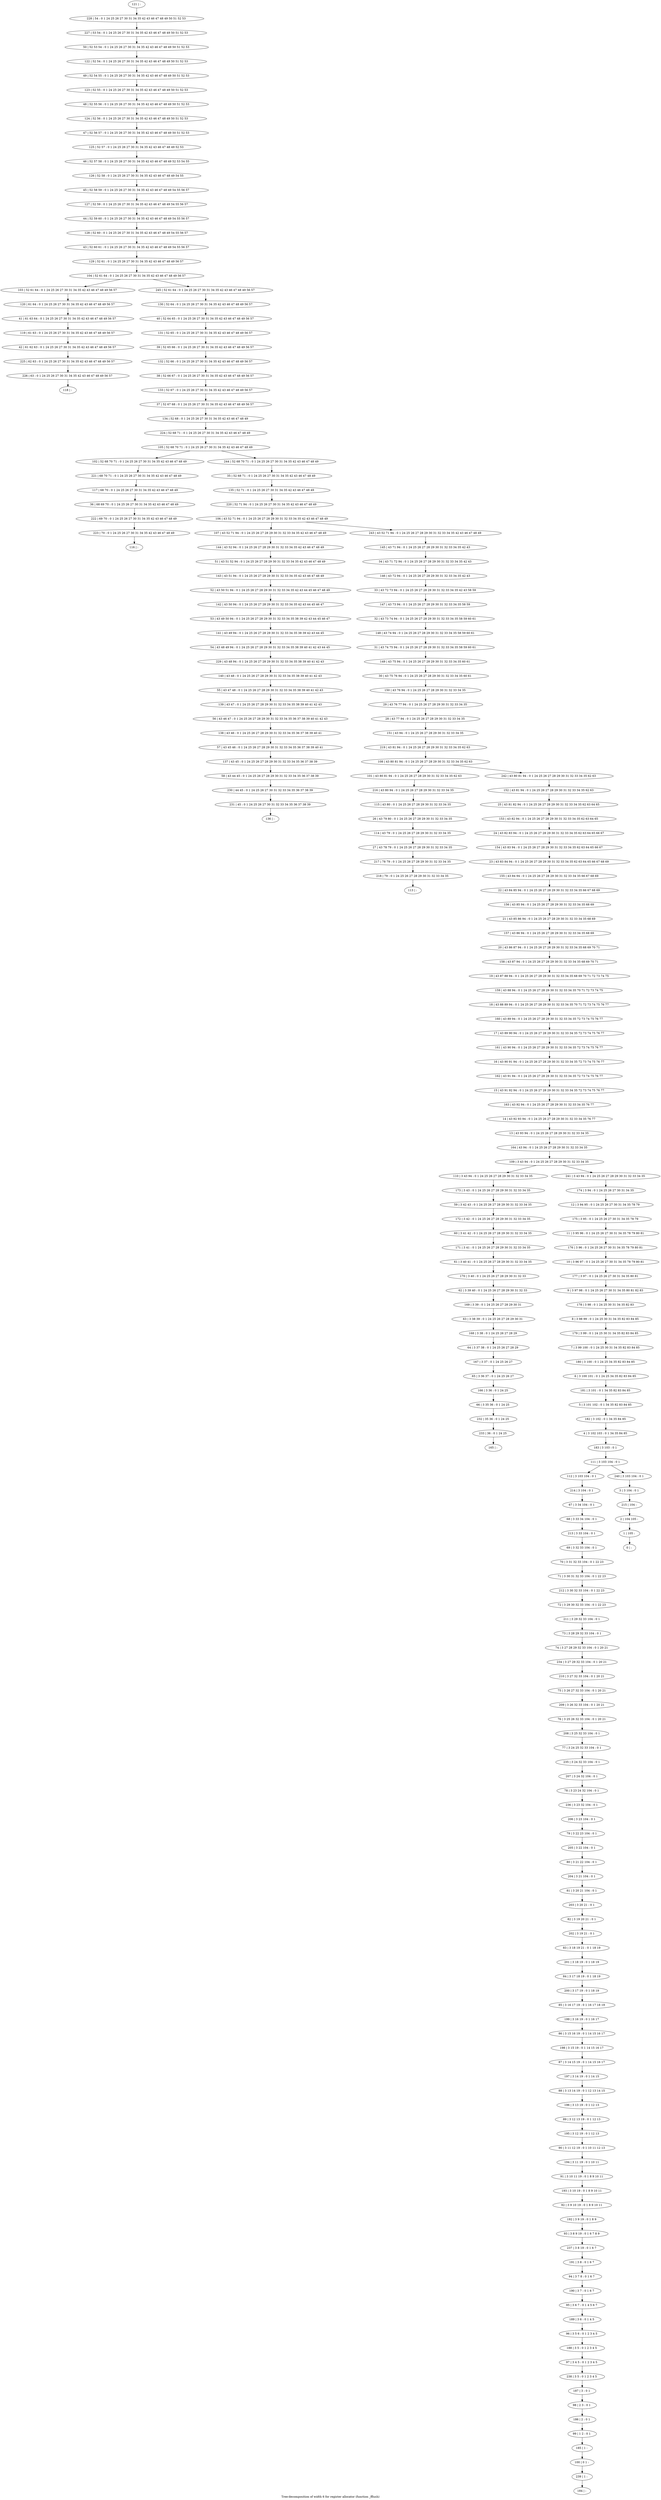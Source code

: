 digraph G {
graph [label="Tree-decomposition of width 6 for register allocator (function _fflush)"]
0[label="0 | : "];
1[label="1 | 105 : "];
2[label="2 | 104 105 : "];
3[label="3 | 3 104 : 0 1 "];
4[label="4 | 3 102 103 : 0 1 34 35 84 85 "];
5[label="5 | 3 101 102 : 0 1 34 35 82 83 84 85 "];
6[label="6 | 3 100 101 : 0 1 24 25 34 35 82 83 84 85 "];
7[label="7 | 3 99 100 : 0 1 24 25 30 31 34 35 82 83 84 85 "];
8[label="8 | 3 98 99 : 0 1 24 25 30 31 34 35 82 83 84 85 "];
9[label="9 | 3 97 98 : 0 1 24 25 26 27 30 31 34 35 80 81 82 83 "];
10[label="10 | 3 96 97 : 0 1 24 25 26 27 30 31 34 35 78 79 80 81 "];
11[label="11 | 3 95 96 : 0 1 24 25 26 27 30 31 34 35 78 79 80 81 "];
12[label="12 | 3 94 95 : 0 1 24 25 26 27 30 31 34 35 78 79 "];
13[label="13 | 43 93 94 : 0 1 24 25 26 27 28 29 30 31 32 33 34 35 "];
14[label="14 | 43 92 93 94 : 0 1 24 25 26 27 28 29 30 31 32 33 34 35 76 77 "];
15[label="15 | 43 91 92 94 : 0 1 24 25 26 27 28 29 30 31 32 33 34 35 72 73 74 75 76 77 "];
16[label="16 | 43 90 91 94 : 0 1 24 25 26 27 28 29 30 31 32 33 34 35 72 73 74 75 76 77 "];
17[label="17 | 43 89 90 94 : 0 1 24 25 26 27 28 29 30 31 32 33 34 35 72 73 74 75 76 77 "];
18[label="18 | 43 88 89 94 : 0 1 24 25 26 27 28 29 30 31 32 33 34 35 70 71 72 73 74 75 76 77 "];
19[label="19 | 43 87 88 94 : 0 1 24 25 26 27 28 29 30 31 32 33 34 35 68 69 70 71 72 73 74 75 "];
20[label="20 | 43 86 87 94 : 0 1 24 25 26 27 28 29 30 31 32 33 34 35 68 69 70 71 "];
21[label="21 | 43 85 86 94 : 0 1 24 25 26 27 28 29 30 31 32 33 34 35 68 69 "];
22[label="22 | 43 84 85 94 : 0 1 24 25 26 27 28 29 30 31 32 33 34 35 66 67 68 69 "];
23[label="23 | 43 83 84 94 : 0 1 24 25 26 27 28 29 30 31 32 33 34 35 62 63 64 65 66 67 68 69 "];
24[label="24 | 43 82 83 94 : 0 1 24 25 26 27 28 29 30 31 32 33 34 35 62 63 64 65 66 67 "];
25[label="25 | 43 81 82 94 : 0 1 24 25 26 27 28 29 30 31 32 33 34 35 62 63 64 65 "];
26[label="26 | 43 79 80 : 0 1 24 25 26 27 28 29 30 31 32 33 34 35 "];
27[label="27 | 43 78 79 : 0 1 24 25 26 27 28 29 30 31 32 33 34 35 "];
28[label="28 | 43 77 94 : 0 1 24 25 26 27 28 29 30 31 32 33 34 35 "];
29[label="29 | 43 76 77 94 : 0 1 24 25 26 27 28 29 30 31 32 33 34 35 "];
30[label="30 | 43 75 76 94 : 0 1 24 25 26 27 28 29 30 31 32 33 34 35 60 61 "];
31[label="31 | 43 74 75 94 : 0 1 24 25 26 27 28 29 30 31 32 33 34 35 58 59 60 61 "];
32[label="32 | 43 73 74 94 : 0 1 24 25 26 27 28 29 30 31 32 33 34 35 58 59 60 61 "];
33[label="33 | 43 72 73 94 : 0 1 24 25 26 27 28 29 30 31 32 33 34 35 42 43 58 59 "];
34[label="34 | 43 71 72 94 : 0 1 24 25 26 27 28 29 30 31 32 33 34 35 42 43 "];
35[label="35 | 52 68 71 : 0 1 24 25 26 27 30 31 34 35 42 43 46 47 48 49 "];
36[label="36 | 68 69 70 : 0 1 24 25 26 27 30 31 34 35 42 43 46 47 48 49 "];
37[label="37 | 52 67 68 : 0 1 24 25 26 27 30 31 34 35 42 43 46 47 48 49 56 57 "];
38[label="38 | 52 66 67 : 0 1 24 25 26 27 30 31 34 35 42 43 46 47 48 49 56 57 "];
39[label="39 | 52 65 66 : 0 1 24 25 26 27 30 31 34 35 42 43 46 47 48 49 56 57 "];
40[label="40 | 52 64 65 : 0 1 24 25 26 27 30 31 34 35 42 43 46 47 48 49 56 57 "];
41[label="41 | 61 63 64 : 0 1 24 25 26 27 30 31 34 35 42 43 46 47 48 49 56 57 "];
42[label="42 | 61 62 63 : 0 1 24 25 26 27 30 31 34 35 42 43 46 47 48 49 56 57 "];
43[label="43 | 52 60 61 : 0 1 24 25 26 27 30 31 34 35 42 43 46 47 48 49 54 55 56 57 "];
44[label="44 | 52 59 60 : 0 1 24 25 26 27 30 31 34 35 42 43 46 47 48 49 54 55 56 57 "];
45[label="45 | 52 58 59 : 0 1 24 25 26 27 30 31 34 35 42 43 46 47 48 49 54 55 56 57 "];
46[label="46 | 52 57 58 : 0 1 24 25 26 27 30 31 34 35 42 43 46 47 48 49 52 53 54 55 "];
47[label="47 | 52 56 57 : 0 1 24 25 26 27 30 31 34 35 42 43 46 47 48 49 50 51 52 53 "];
48[label="48 | 52 55 56 : 0 1 24 25 26 27 30 31 34 35 42 43 46 47 48 49 50 51 52 53 "];
49[label="49 | 52 54 55 : 0 1 24 25 26 27 30 31 34 35 42 43 46 47 48 49 50 51 52 53 "];
50[label="50 | 52 53 54 : 0 1 24 25 26 27 30 31 34 35 42 43 46 47 48 49 50 51 52 53 "];
51[label="51 | 43 51 52 94 : 0 1 24 25 26 27 28 29 30 31 32 33 34 35 42 43 46 47 48 49 "];
52[label="52 | 43 50 51 94 : 0 1 24 25 26 27 28 29 30 31 32 33 34 35 42 43 44 45 46 47 48 49 "];
53[label="53 | 43 49 50 94 : 0 1 24 25 26 27 28 29 30 31 32 33 34 35 38 39 42 43 44 45 46 47 "];
54[label="54 | 43 48 49 94 : 0 1 24 25 26 27 28 29 30 31 32 33 34 35 38 39 40 41 42 43 44 45 "];
55[label="55 | 43 47 48 : 0 1 24 25 26 27 28 29 30 31 32 33 34 35 38 39 40 41 42 43 "];
56[label="56 | 43 46 47 : 0 1 24 25 26 27 28 29 30 31 32 33 34 35 36 37 38 39 40 41 42 43 "];
57[label="57 | 43 45 46 : 0 1 24 25 26 27 28 29 30 31 32 33 34 35 36 37 38 39 40 41 "];
58[label="58 | 43 44 45 : 0 1 24 25 26 27 28 29 30 31 32 33 34 35 36 37 38 39 "];
59[label="59 | 3 42 43 : 0 1 24 25 26 27 28 29 30 31 32 33 34 35 "];
60[label="60 | 3 41 42 : 0 1 24 25 26 27 28 29 30 31 32 33 34 35 "];
61[label="61 | 3 40 41 : 0 1 24 25 26 27 28 29 30 31 32 33 34 35 "];
62[label="62 | 3 39 40 : 0 1 24 25 26 27 28 29 30 31 32 33 "];
63[label="63 | 3 38 39 : 0 1 24 25 26 27 28 29 30 31 "];
64[label="64 | 3 37 38 : 0 1 24 25 26 27 28 29 "];
65[label="65 | 3 36 37 : 0 1 24 25 26 27 "];
66[label="66 | 3 35 36 : 0 1 24 25 "];
67[label="67 | 3 34 104 : 0 1 "];
68[label="68 | 3 33 34 104 : 0 1 "];
69[label="69 | 3 32 33 104 : 0 1 "];
70[label="70 | 3 31 32 33 104 : 0 1 22 23 "];
71[label="71 | 3 30 31 32 33 104 : 0 1 22 23 "];
72[label="72 | 3 29 30 32 33 104 : 0 1 22 23 "];
73[label="73 | 3 28 29 32 33 104 : 0 1 "];
74[label="74 | 3 27 28 29 32 33 104 : 0 1 20 21 "];
75[label="75 | 3 26 27 32 33 104 : 0 1 20 21 "];
76[label="76 | 3 25 26 32 33 104 : 0 1 20 21 "];
77[label="77 | 3 24 25 32 33 104 : 0 1 "];
78[label="78 | 3 23 24 32 104 : 0 1 "];
79[label="79 | 3 22 23 104 : 0 1 "];
80[label="80 | 3 21 22 104 : 0 1 "];
81[label="81 | 3 20 21 104 : 0 1 "];
82[label="82 | 3 19 20 21 : 0 1 "];
83[label="83 | 3 18 19 21 : 0 1 18 19 "];
84[label="84 | 3 17 18 19 : 0 1 18 19 "];
85[label="85 | 3 16 17 19 : 0 1 16 17 18 19 "];
86[label="86 | 3 15 16 19 : 0 1 14 15 16 17 "];
87[label="87 | 3 14 15 19 : 0 1 14 15 16 17 "];
88[label="88 | 3 13 14 19 : 0 1 12 13 14 15 "];
89[label="89 | 3 12 13 19 : 0 1 12 13 "];
90[label="90 | 3 11 12 19 : 0 1 10 11 12 13 "];
91[label="91 | 3 10 11 19 : 0 1 8 9 10 11 "];
92[label="92 | 3 9 10 19 : 0 1 8 9 10 11 "];
93[label="93 | 3 8 9 19 : 0 1 6 7 8 9 "];
94[label="94 | 3 7 8 : 0 1 6 7 "];
95[label="95 | 3 6 7 : 0 1 4 5 6 7 "];
96[label="96 | 3 5 6 : 0 1 2 3 4 5 "];
97[label="97 | 3 4 5 : 0 1 2 3 4 5 "];
98[label="98 | 2 3 : 0 1 "];
99[label="99 | 1 2 : 0 1 "];
100[label="100 | 0 1 : "];
101[label="101 | 43 80 81 94 : 0 1 24 25 26 27 28 29 30 31 32 33 34 35 62 63 "];
102[label="102 | 52 68 70 71 : 0 1 24 25 26 27 30 31 34 35 42 43 46 47 48 49 "];
103[label="103 | 52 61 64 : 0 1 24 25 26 27 30 31 34 35 42 43 46 47 48 49 56 57 "];
104[label="104 | 52 61 64 : 0 1 24 25 26 27 30 31 34 35 42 43 46 47 48 49 56 57 "];
105[label="105 | 52 68 70 71 : 0 1 24 25 26 27 30 31 34 35 42 43 46 47 48 49 "];
106[label="106 | 43 52 71 94 : 0 1 24 25 26 27 28 29 30 31 32 33 34 35 42 43 46 47 48 49 "];
107[label="107 | 43 52 71 94 : 0 1 24 25 26 27 28 29 30 31 32 33 34 35 42 43 46 47 48 49 "];
108[label="108 | 43 80 81 94 : 0 1 24 25 26 27 28 29 30 31 32 33 34 35 62 63 "];
109[label="109 | 3 43 94 : 0 1 24 25 26 27 28 29 30 31 32 33 34 35 "];
110[label="110 | 3 43 94 : 0 1 24 25 26 27 28 29 30 31 32 33 34 35 "];
111[label="111 | 3 103 104 : 0 1 "];
112[label="112 | 3 103 104 : 0 1 "];
113[label="113 | : "];
114[label="114 | 43 79 : 0 1 24 25 26 27 28 29 30 31 32 33 34 35 "];
115[label="115 | 43 80 : 0 1 24 25 26 27 28 29 30 31 32 33 34 35 "];
116[label="116 | : "];
117[label="117 | 68 70 : 0 1 24 25 26 27 30 31 34 35 42 43 46 47 48 49 "];
118[label="118 | : "];
119[label="119 | 61 63 : 0 1 24 25 26 27 30 31 34 35 42 43 46 47 48 49 56 57 "];
120[label="120 | 61 64 : 0 1 24 25 26 27 30 31 34 35 42 43 46 47 48 49 56 57 "];
121[label="121 | : "];
122[label="122 | 52 54 : 0 1 24 25 26 27 30 31 34 35 42 43 46 47 48 49 50 51 52 53 "];
123[label="123 | 52 55 : 0 1 24 25 26 27 30 31 34 35 42 43 46 47 48 49 50 51 52 53 "];
124[label="124 | 52 56 : 0 1 24 25 26 27 30 31 34 35 42 43 46 47 48 49 50 51 52 53 "];
125[label="125 | 52 57 : 0 1 24 25 26 27 30 31 34 35 42 43 46 47 48 49 52 53 "];
126[label="126 | 52 58 : 0 1 24 25 26 27 30 31 34 35 42 43 46 47 48 49 54 55 "];
127[label="127 | 52 59 : 0 1 24 25 26 27 30 31 34 35 42 43 46 47 48 49 54 55 56 57 "];
128[label="128 | 52 60 : 0 1 24 25 26 27 30 31 34 35 42 43 46 47 48 49 54 55 56 57 "];
129[label="129 | 52 61 : 0 1 24 25 26 27 30 31 34 35 42 43 46 47 48 49 56 57 "];
130[label="130 | 52 64 : 0 1 24 25 26 27 30 31 34 35 42 43 46 47 48 49 56 57 "];
131[label="131 | 52 65 : 0 1 24 25 26 27 30 31 34 35 42 43 46 47 48 49 56 57 "];
132[label="132 | 52 66 : 0 1 24 25 26 27 30 31 34 35 42 43 46 47 48 49 56 57 "];
133[label="133 | 52 67 : 0 1 24 25 26 27 30 31 34 35 42 43 46 47 48 49 56 57 "];
134[label="134 | 52 68 : 0 1 24 25 26 27 30 31 34 35 42 43 46 47 48 49 "];
135[label="135 | 52 71 : 0 1 24 25 26 27 30 31 34 35 42 43 46 47 48 49 "];
136[label="136 | : "];
137[label="137 | 43 45 : 0 1 24 25 26 27 28 29 30 31 32 33 34 35 36 37 38 39 "];
138[label="138 | 43 46 : 0 1 24 25 26 27 28 29 30 31 32 33 34 35 36 37 38 39 40 41 "];
139[label="139 | 43 47 : 0 1 24 25 26 27 28 29 30 31 32 33 34 35 38 39 40 41 42 43 "];
140[label="140 | 43 48 : 0 1 24 25 26 27 28 29 30 31 32 33 34 35 38 39 40 41 42 43 "];
141[label="141 | 43 49 94 : 0 1 24 25 26 27 28 29 30 31 32 33 34 35 38 39 42 43 44 45 "];
142[label="142 | 43 50 94 : 0 1 24 25 26 27 28 29 30 31 32 33 34 35 42 43 44 45 46 47 "];
143[label="143 | 43 51 94 : 0 1 24 25 26 27 28 29 30 31 32 33 34 35 42 43 46 47 48 49 "];
144[label="144 | 43 52 94 : 0 1 24 25 26 27 28 29 30 31 32 33 34 35 42 43 46 47 48 49 "];
145[label="145 | 43 71 94 : 0 1 24 25 26 27 28 29 30 31 32 33 34 35 42 43 "];
146[label="146 | 43 72 94 : 0 1 24 25 26 27 28 29 30 31 32 33 34 35 42 43 "];
147[label="147 | 43 73 94 : 0 1 24 25 26 27 28 29 30 31 32 33 34 35 58 59 "];
148[label="148 | 43 74 94 : 0 1 24 25 26 27 28 29 30 31 32 33 34 35 58 59 60 61 "];
149[label="149 | 43 75 94 : 0 1 24 25 26 27 28 29 30 31 32 33 34 35 60 61 "];
150[label="150 | 43 76 94 : 0 1 24 25 26 27 28 29 30 31 32 33 34 35 "];
151[label="151 | 43 94 : 0 1 24 25 26 27 28 29 30 31 32 33 34 35 "];
152[label="152 | 43 81 94 : 0 1 24 25 26 27 28 29 30 31 32 33 34 35 62 63 "];
153[label="153 | 43 82 94 : 0 1 24 25 26 27 28 29 30 31 32 33 34 35 62 63 64 65 "];
154[label="154 | 43 83 94 : 0 1 24 25 26 27 28 29 30 31 32 33 34 35 62 63 64 65 66 67 "];
155[label="155 | 43 84 94 : 0 1 24 25 26 27 28 29 30 31 32 33 34 35 66 67 68 69 "];
156[label="156 | 43 85 94 : 0 1 24 25 26 27 28 29 30 31 32 33 34 35 68 69 "];
157[label="157 | 43 86 94 : 0 1 24 25 26 27 28 29 30 31 32 33 34 35 68 69 "];
158[label="158 | 43 87 94 : 0 1 24 25 26 27 28 29 30 31 32 33 34 35 68 69 70 71 "];
159[label="159 | 43 88 94 : 0 1 24 25 26 27 28 29 30 31 32 33 34 35 70 71 72 73 74 75 "];
160[label="160 | 43 89 94 : 0 1 24 25 26 27 28 29 30 31 32 33 34 35 72 73 74 75 76 77 "];
161[label="161 | 43 90 94 : 0 1 24 25 26 27 28 29 30 31 32 33 34 35 72 73 74 75 76 77 "];
162[label="162 | 43 91 94 : 0 1 24 25 26 27 28 29 30 31 32 33 34 35 72 73 74 75 76 77 "];
163[label="163 | 43 92 94 : 0 1 24 25 26 27 28 29 30 31 32 33 34 35 76 77 "];
164[label="164 | 43 94 : 0 1 24 25 26 27 28 29 30 31 32 33 34 35 "];
165[label="165 | : "];
166[label="166 | 3 36 : 0 1 24 25 "];
167[label="167 | 3 37 : 0 1 24 25 26 27 "];
168[label="168 | 3 38 : 0 1 24 25 26 27 28 29 "];
169[label="169 | 3 39 : 0 1 24 25 26 27 28 29 30 31 "];
170[label="170 | 3 40 : 0 1 24 25 26 27 28 29 30 31 32 33 "];
171[label="171 | 3 41 : 0 1 24 25 26 27 28 29 30 31 32 33 34 35 "];
172[label="172 | 3 42 : 0 1 24 25 26 27 28 29 30 31 32 33 34 35 "];
173[label="173 | 3 43 : 0 1 24 25 26 27 28 29 30 31 32 33 34 35 "];
174[label="174 | 3 94 : 0 1 24 25 26 27 30 31 34 35 "];
175[label="175 | 3 95 : 0 1 24 25 26 27 30 31 34 35 78 79 "];
176[label="176 | 3 96 : 0 1 24 25 26 27 30 31 34 35 78 79 80 81 "];
177[label="177 | 3 97 : 0 1 24 25 26 27 30 31 34 35 80 81 "];
178[label="178 | 3 98 : 0 1 24 25 30 31 34 35 82 83 "];
179[label="179 | 3 99 : 0 1 24 25 30 31 34 35 82 83 84 85 "];
180[label="180 | 3 100 : 0 1 24 25 34 35 82 83 84 85 "];
181[label="181 | 3 101 : 0 1 34 35 82 83 84 85 "];
182[label="182 | 3 102 : 0 1 34 35 84 85 "];
183[label="183 | 3 103 : 0 1 "];
184[label="184 | : "];
185[label="185 | 1 : "];
186[label="186 | 2 : 0 1 "];
187[label="187 | 3 : 0 1 "];
188[label="188 | 3 5 : 0 1 2 3 4 5 "];
189[label="189 | 3 6 : 0 1 4 5 "];
190[label="190 | 3 7 : 0 1 6 7 "];
191[label="191 | 3 8 : 0 1 6 7 "];
192[label="192 | 3 9 19 : 0 1 8 9 "];
193[label="193 | 3 10 19 : 0 1 8 9 10 11 "];
194[label="194 | 3 11 19 : 0 1 10 11 "];
195[label="195 | 3 12 19 : 0 1 12 13 "];
196[label="196 | 3 13 19 : 0 1 12 13 "];
197[label="197 | 3 14 19 : 0 1 14 15 "];
198[label="198 | 3 15 19 : 0 1 14 15 16 17 "];
199[label="199 | 3 16 19 : 0 1 16 17 "];
200[label="200 | 3 17 19 : 0 1 18 19 "];
201[label="201 | 3 18 19 : 0 1 18 19 "];
202[label="202 | 3 19 21 : 0 1 "];
203[label="203 | 3 20 21 : 0 1 "];
204[label="204 | 3 21 104 : 0 1 "];
205[label="205 | 3 22 104 : 0 1 "];
206[label="206 | 3 23 104 : 0 1 "];
207[label="207 | 3 24 32 104 : 0 1 "];
208[label="208 | 3 25 32 33 104 : 0 1 "];
209[label="209 | 3 26 32 33 104 : 0 1 20 21 "];
210[label="210 | 3 27 32 33 104 : 0 1 20 21 "];
211[label="211 | 3 29 32 33 104 : 0 1 "];
212[label="212 | 3 30 32 33 104 : 0 1 22 23 "];
213[label="213 | 3 33 104 : 0 1 "];
214[label="214 | 3 104 : 0 1 "];
215[label="215 | 104 : "];
216[label="216 | 43 80 94 : 0 1 24 25 26 27 28 29 30 31 32 33 34 35 "];
217[label="217 | 78 79 : 0 1 24 25 26 27 28 29 30 31 32 33 34 35 "];
218[label="218 | 79 : 0 1 24 25 26 27 28 29 30 31 32 33 34 35 "];
219[label="219 | 43 81 94 : 0 1 24 25 26 27 28 29 30 31 32 33 34 35 62 63 "];
220[label="220 | 52 71 94 : 0 1 24 25 26 27 30 31 34 35 42 43 46 47 48 49 "];
221[label="221 | 68 70 71 : 0 1 24 25 26 27 30 31 34 35 42 43 46 47 48 49 "];
222[label="222 | 69 70 : 0 1 24 25 26 27 30 31 34 35 42 43 46 47 48 49 "];
223[label="223 | 70 : 0 1 24 25 26 27 30 31 34 35 42 43 46 47 48 49 "];
224[label="224 | 52 68 71 : 0 1 24 25 26 27 30 31 34 35 42 43 46 47 48 49 "];
225[label="225 | 62 63 : 0 1 24 25 26 27 30 31 34 35 42 43 46 47 48 49 56 57 "];
226[label="226 | 63 : 0 1 24 25 26 27 30 31 34 35 42 43 46 47 48 49 56 57 "];
227[label="227 | 53 54 : 0 1 24 25 26 27 30 31 34 35 42 43 46 47 48 49 50 51 52 53 "];
228[label="228 | 54 : 0 1 24 25 26 27 30 31 34 35 42 43 46 47 48 49 50 51 52 53 "];
229[label="229 | 43 48 94 : 0 1 24 25 26 27 28 29 30 31 32 33 34 35 38 39 40 41 42 43 "];
230[label="230 | 44 45 : 0 1 24 25 26 27 30 31 32 33 34 35 36 37 38 39 "];
231[label="231 | 45 : 0 1 24 25 26 27 30 31 32 33 34 35 36 37 38 39 "];
232[label="232 | 35 36 : 0 1 24 25 "];
233[label="233 | 36 : 0 1 24 25 "];
234[label="234 | 3 27 29 32 33 104 : 0 1 20 21 "];
235[label="235 | 3 24 32 33 104 : 0 1 "];
236[label="236 | 3 23 32 104 : 0 1 "];
237[label="237 | 3 8 19 : 0 1 6 7 "];
238[label="238 | 3 5 : 0 1 2 3 4 5 "];
239[label="239 | 1 : "];
240[label="240 | 3 103 104 : 0 1 "];
241[label="241 | 3 43 94 : 0 1 24 25 26 27 28 29 30 31 32 33 34 35 "];
242[label="242 | 43 80 81 94 : 0 1 24 25 26 27 28 29 30 31 32 33 34 35 62 63 "];
243[label="243 | 43 52 71 94 : 0 1 24 25 26 27 28 29 30 31 32 33 34 35 42 43 46 47 48 49 "];
244[label="244 | 52 68 70 71 : 0 1 24 25 26 27 30 31 34 35 42 43 46 47 48 49 "];
245[label="245 | 52 61 64 : 0 1 24 25 26 27 30 31 34 35 42 43 46 47 48 49 56 57 "];
67->68 ;
69->70 ;
70->71 ;
73->74 ;
114->27 ;
26->114 ;
115->26 ;
117->36 ;
119->42 ;
41->119 ;
120->41 ;
103->120 ;
137->58 ;
57->137 ;
138->57 ;
56->138 ;
139->56 ;
55->139 ;
140->55 ;
141->54 ;
53->141 ;
142->53 ;
52->142 ;
143->52 ;
51->143 ;
144->51 ;
107->144 ;
166->66 ;
65->166 ;
167->65 ;
64->167 ;
168->64 ;
63->168 ;
169->63 ;
62->169 ;
170->62 ;
61->170 ;
171->61 ;
60->171 ;
172->60 ;
59->172 ;
173->59 ;
110->173 ;
185->100 ;
99->185 ;
186->99 ;
98->186 ;
187->98 ;
188->97 ;
96->188 ;
189->96 ;
95->189 ;
190->95 ;
94->190 ;
191->94 ;
192->93 ;
92->192 ;
193->92 ;
91->193 ;
194->91 ;
90->194 ;
195->90 ;
89->195 ;
196->89 ;
88->196 ;
197->88 ;
87->197 ;
198->87 ;
86->198 ;
199->86 ;
85->199 ;
200->85 ;
84->200 ;
201->84 ;
83->201 ;
202->83 ;
82->202 ;
203->82 ;
81->203 ;
204->81 ;
80->204 ;
205->80 ;
79->205 ;
206->79 ;
207->78 ;
208->77 ;
76->208 ;
209->76 ;
75->209 ;
210->75 ;
211->73 ;
72->211 ;
212->72 ;
71->212 ;
213->69 ;
68->213 ;
214->67 ;
112->214 ;
216->115 ;
101->216 ;
27->217 ;
218->113 ;
217->218 ;
221->117 ;
102->221 ;
36->222 ;
223->116 ;
222->223 ;
42->225 ;
226->118 ;
225->226 ;
229->140 ;
54->229 ;
58->230 ;
231->136 ;
230->231 ;
66->232 ;
233->165 ;
232->233 ;
234->210 ;
74->234 ;
235->207 ;
77->235 ;
236->206 ;
78->236 ;
237->191 ;
93->237 ;
238->187 ;
97->238 ;
239->184 ;
100->239 ;
121->228 ;
228->227 ;
227->50 ;
50->122 ;
122->49 ;
49->123 ;
123->48 ;
48->124 ;
124->47 ;
47->125 ;
125->46 ;
46->126 ;
126->45 ;
45->127 ;
127->44 ;
44->128 ;
128->43 ;
43->129 ;
129->104 ;
130->40 ;
40->131 ;
131->39 ;
39->132 ;
132->38 ;
38->133 ;
133->37 ;
37->134 ;
134->224 ;
224->105 ;
35->135 ;
135->220 ;
220->106 ;
145->34 ;
34->146 ;
146->33 ;
33->147 ;
147->32 ;
32->148 ;
148->31 ;
31->149 ;
149->30 ;
30->150 ;
150->29 ;
29->28 ;
28->151 ;
151->219 ;
219->108 ;
152->25 ;
25->153 ;
153->24 ;
24->154 ;
154->23 ;
23->155 ;
155->22 ;
22->156 ;
156->21 ;
21->157 ;
157->20 ;
20->158 ;
158->19 ;
19->159 ;
159->18 ;
18->160 ;
160->17 ;
17->161 ;
161->16 ;
16->162 ;
162->15 ;
15->163 ;
163->14 ;
14->13 ;
13->164 ;
164->109 ;
174->12 ;
12->175 ;
175->11 ;
11->176 ;
176->10 ;
10->177 ;
177->9 ;
9->178 ;
178->8 ;
8->179 ;
179->7 ;
7->180 ;
180->6 ;
6->181 ;
181->5 ;
5->182 ;
182->4 ;
4->183 ;
183->111 ;
3->215 ;
215->2 ;
2->1 ;
1->0 ;
240->3 ;
241->174 ;
242->152 ;
243->145 ;
244->35 ;
245->130 ;
111->112 ;
111->240 ;
109->110 ;
109->241 ;
108->101 ;
108->242 ;
106->107 ;
106->243 ;
105->102 ;
105->244 ;
104->103 ;
104->245 ;
}
